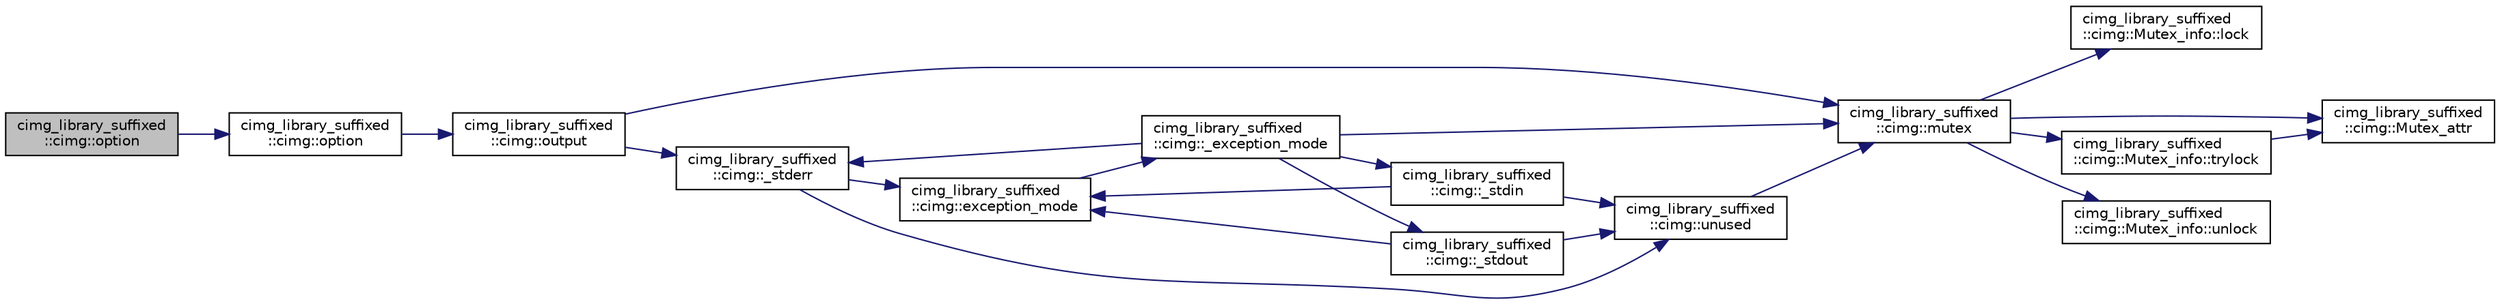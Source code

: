 digraph "cimg_library_suffixed::cimg::option"
{
 // INTERACTIVE_SVG=YES
  edge [fontname="Helvetica",fontsize="10",labelfontname="Helvetica",labelfontsize="10"];
  node [fontname="Helvetica",fontsize="10",shape=record];
  rankdir="LR";
  Node3047 [label="cimg_library_suffixed\l::cimg::option",height=0.2,width=0.4,color="black", fillcolor="grey75", style="filled", fontcolor="black"];
  Node3047 -> Node3048 [color="midnightblue",fontsize="10",style="solid",fontname="Helvetica"];
  Node3048 [label="cimg_library_suffixed\l::cimg::option",height=0.2,width=0.4,color="black", fillcolor="white", style="filled",URL="$namespacecimg__library__suffixed_1_1cimg.html#a9b0d24fe7141f14b5322aad84c6ea51b",tooltip="Return options specified on the command line. "];
  Node3048 -> Node3049 [color="midnightblue",fontsize="10",style="solid",fontname="Helvetica"];
  Node3049 [label="cimg_library_suffixed\l::cimg::output",height=0.2,width=0.4,color="black", fillcolor="white", style="filled",URL="$namespacecimg__library__suffixed_1_1cimg.html#ada686776cc71803df391eea79cd1b3e5",tooltip="Get/set default output stream for the  library messages. "];
  Node3049 -> Node3050 [color="midnightblue",fontsize="10",style="solid",fontname="Helvetica"];
  Node3050 [label="cimg_library_suffixed\l::cimg::mutex",height=0.2,width=0.4,color="black", fillcolor="white", style="filled",URL="$namespacecimg__library__suffixed_1_1cimg.html#a9e739e4b4ac058abfba069466617b914"];
  Node3050 -> Node3051 [color="midnightblue",fontsize="10",style="solid",fontname="Helvetica"];
  Node3051 [label="cimg_library_suffixed\l::cimg::Mutex_info::lock",height=0.2,width=0.4,color="black", fillcolor="white", style="filled",URL="$structcimg__library__suffixed_1_1cimg_1_1_mutex__info.html#a6cc8e26847a1aa649febed03d70182e7"];
  Node3050 -> Node3052 [color="midnightblue",fontsize="10",style="solid",fontname="Helvetica"];
  Node3052 [label="cimg_library_suffixed\l::cimg::Mutex_attr",height=0.2,width=0.4,color="black", fillcolor="white", style="filled",URL="$namespacecimg__library__suffixed_1_1cimg.html#aa0e1bc96ae6e235dc5b67b8b0a466166"];
  Node3050 -> Node3053 [color="midnightblue",fontsize="10",style="solid",fontname="Helvetica"];
  Node3053 [label="cimg_library_suffixed\l::cimg::Mutex_info::trylock",height=0.2,width=0.4,color="black", fillcolor="white", style="filled",URL="$structcimg__library__suffixed_1_1cimg_1_1_mutex__info.html#a9bf4ed1e1dfe6f28fa6250cd04f3c900"];
  Node3053 -> Node3052 [color="midnightblue",fontsize="10",style="solid",fontname="Helvetica"];
  Node3050 -> Node3054 [color="midnightblue",fontsize="10",style="solid",fontname="Helvetica"];
  Node3054 [label="cimg_library_suffixed\l::cimg::Mutex_info::unlock",height=0.2,width=0.4,color="black", fillcolor="white", style="filled",URL="$structcimg__library__suffixed_1_1cimg_1_1_mutex__info.html#afac3fa5f107ad4795fb867050f616555"];
  Node3049 -> Node3055 [color="midnightblue",fontsize="10",style="solid",fontname="Helvetica"];
  Node3055 [label="cimg_library_suffixed\l::cimg::_stderr",height=0.2,width=0.4,color="black", fillcolor="white", style="filled",URL="$namespacecimg__library__suffixed_1_1cimg.html#aab8db7528c32a8fd3a3dc471e662782e"];
  Node3055 -> Node3056 [color="midnightblue",fontsize="10",style="solid",fontname="Helvetica"];
  Node3056 [label="cimg_library_suffixed\l::cimg::exception_mode",height=0.2,width=0.4,color="black", fillcolor="white", style="filled",URL="$namespacecimg__library__suffixed_1_1cimg.html#aeafab144366eddd11360f32f468fa4af",tooltip="Set current  exception mode. "];
  Node3056 -> Node3057 [color="midnightblue",fontsize="10",style="solid",fontname="Helvetica"];
  Node3057 [label="cimg_library_suffixed\l::cimg::_exception_mode",height=0.2,width=0.4,color="black", fillcolor="white", style="filled",URL="$namespacecimg__library__suffixed_1_1cimg.html#a6c578f866de2be9be7e385d693c758c8"];
  Node3057 -> Node3055 [color="midnightblue",fontsize="10",style="solid",fontname="Helvetica"];
  Node3057 -> Node3058 [color="midnightblue",fontsize="10",style="solid",fontname="Helvetica"];
  Node3058 [label="cimg_library_suffixed\l::cimg::_stdin",height=0.2,width=0.4,color="black", fillcolor="white", style="filled",URL="$namespacecimg__library__suffixed_1_1cimg.html#a01a3b743897290604513ea6d847c9886"];
  Node3058 -> Node3056 [color="midnightblue",fontsize="10",style="solid",fontname="Helvetica"];
  Node3058 -> Node3059 [color="midnightblue",fontsize="10",style="solid",fontname="Helvetica"];
  Node3059 [label="cimg_library_suffixed\l::cimg::unused",height=0.2,width=0.4,color="black", fillcolor="white", style="filled",URL="$namespacecimg__library__suffixed_1_1cimg.html#a79aef0cbcf66ceb71c2b74cb66b4deb2",tooltip="Avoid warning messages due to unused parameters. Do nothing actually. "];
  Node3059 -> Node3050 [color="midnightblue",fontsize="10",style="solid",fontname="Helvetica"];
  Node3057 -> Node3060 [color="midnightblue",fontsize="10",style="solid",fontname="Helvetica"];
  Node3060 [label="cimg_library_suffixed\l::cimg::_stdout",height=0.2,width=0.4,color="black", fillcolor="white", style="filled",URL="$namespacecimg__library__suffixed_1_1cimg.html#a493220746e5df3466568bd7862825008"];
  Node3060 -> Node3056 [color="midnightblue",fontsize="10",style="solid",fontname="Helvetica"];
  Node3060 -> Node3059 [color="midnightblue",fontsize="10",style="solid",fontname="Helvetica"];
  Node3057 -> Node3050 [color="midnightblue",fontsize="10",style="solid",fontname="Helvetica"];
  Node3055 -> Node3059 [color="midnightblue",fontsize="10",style="solid",fontname="Helvetica"];
}
